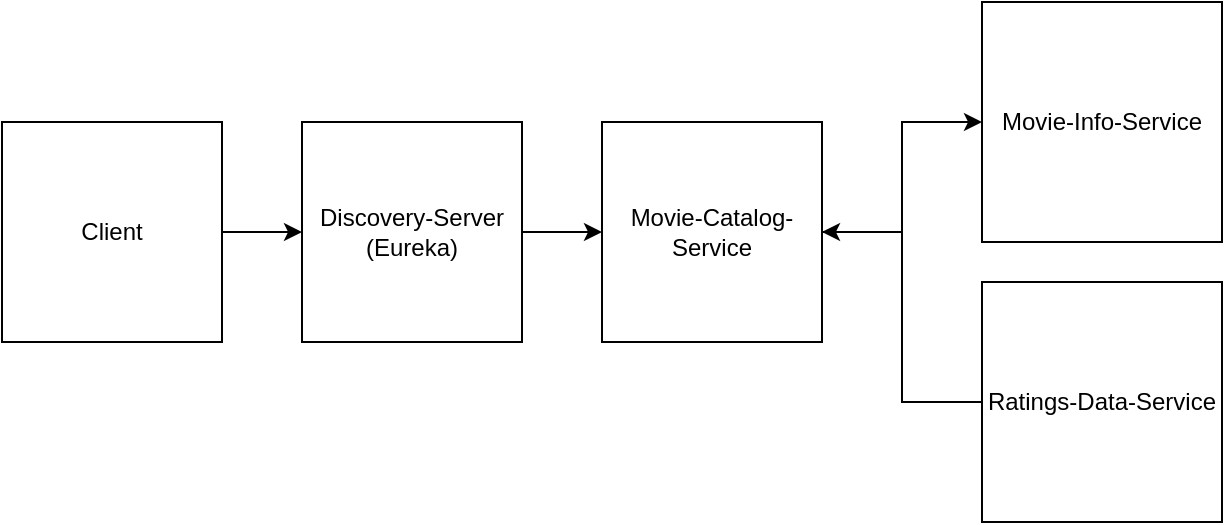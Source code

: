 <mxfile version="14.3.2" type="github">
  <diagram id="sX5lRdocteplA2PnkL7v" name="Page-1">
    <mxGraphModel dx="946" dy="580" grid="1" gridSize="10" guides="1" tooltips="1" connect="1" arrows="1" fold="1" page="1" pageScale="1" pageWidth="827" pageHeight="1169" math="0" shadow="0">
      <root>
        <mxCell id="0" />
        <mxCell id="1" parent="0" />
        <mxCell id="kAvlEfgu-PQz_QIw7ryi-9" style="edgeStyle=orthogonalEdgeStyle;rounded=0;orthogonalLoop=1;jettySize=auto;html=1;exitX=1;exitY=0.5;exitDx=0;exitDy=0;entryX=0;entryY=0.5;entryDx=0;entryDy=0;" edge="1" parent="1" source="kAvlEfgu-PQz_QIw7ryi-1" target="kAvlEfgu-PQz_QIw7ryi-2">
          <mxGeometry relative="1" as="geometry" />
        </mxCell>
        <mxCell id="kAvlEfgu-PQz_QIw7ryi-1" value="Client" style="whiteSpace=wrap;html=1;aspect=fixed;" vertex="1" parent="1">
          <mxGeometry x="10" y="180" width="110" height="110" as="geometry" />
        </mxCell>
        <mxCell id="kAvlEfgu-PQz_QIw7ryi-10" style="edgeStyle=orthogonalEdgeStyle;rounded=0;orthogonalLoop=1;jettySize=auto;html=1;exitX=1;exitY=0.5;exitDx=0;exitDy=0;entryX=0;entryY=0.5;entryDx=0;entryDy=0;" edge="1" parent="1" source="kAvlEfgu-PQz_QIw7ryi-2" target="kAvlEfgu-PQz_QIw7ryi-6">
          <mxGeometry relative="1" as="geometry" />
        </mxCell>
        <mxCell id="kAvlEfgu-PQz_QIw7ryi-2" value="Discovery-Server&lt;br&gt;(Eureka)" style="whiteSpace=wrap;html=1;aspect=fixed;" vertex="1" parent="1">
          <mxGeometry x="160" y="180" width="110" height="110" as="geometry" />
        </mxCell>
        <mxCell id="kAvlEfgu-PQz_QIw7ryi-12" style="edgeStyle=orthogonalEdgeStyle;rounded=0;orthogonalLoop=1;jettySize=auto;html=1;entryX=1;entryY=0.5;entryDx=0;entryDy=0;" edge="1" parent="1" source="kAvlEfgu-PQz_QIw7ryi-3" target="kAvlEfgu-PQz_QIw7ryi-6">
          <mxGeometry relative="1" as="geometry" />
        </mxCell>
        <mxCell id="kAvlEfgu-PQz_QIw7ryi-3" value="Ratings-Data-Service" style="whiteSpace=wrap;html=1;aspect=fixed;" vertex="1" parent="1">
          <mxGeometry x="500" y="260" width="120" height="120" as="geometry" />
        </mxCell>
        <mxCell id="kAvlEfgu-PQz_QIw7ryi-4" value="Movie-Info-Service" style="whiteSpace=wrap;html=1;aspect=fixed;" vertex="1" parent="1">
          <mxGeometry x="500" y="120" width="120" height="120" as="geometry" />
        </mxCell>
        <mxCell id="kAvlEfgu-PQz_QIw7ryi-11" style="edgeStyle=orthogonalEdgeStyle;rounded=0;orthogonalLoop=1;jettySize=auto;html=1;exitX=1;exitY=0.5;exitDx=0;exitDy=0;entryX=0;entryY=0.5;entryDx=0;entryDy=0;" edge="1" parent="1" source="kAvlEfgu-PQz_QIw7ryi-6" target="kAvlEfgu-PQz_QIw7ryi-4">
          <mxGeometry relative="1" as="geometry" />
        </mxCell>
        <mxCell id="kAvlEfgu-PQz_QIw7ryi-6" value="Movie-Catalog-Service&lt;br&gt;" style="whiteSpace=wrap;html=1;aspect=fixed;" vertex="1" parent="1">
          <mxGeometry x="310" y="180" width="110" height="110" as="geometry" />
        </mxCell>
      </root>
    </mxGraphModel>
  </diagram>
</mxfile>
